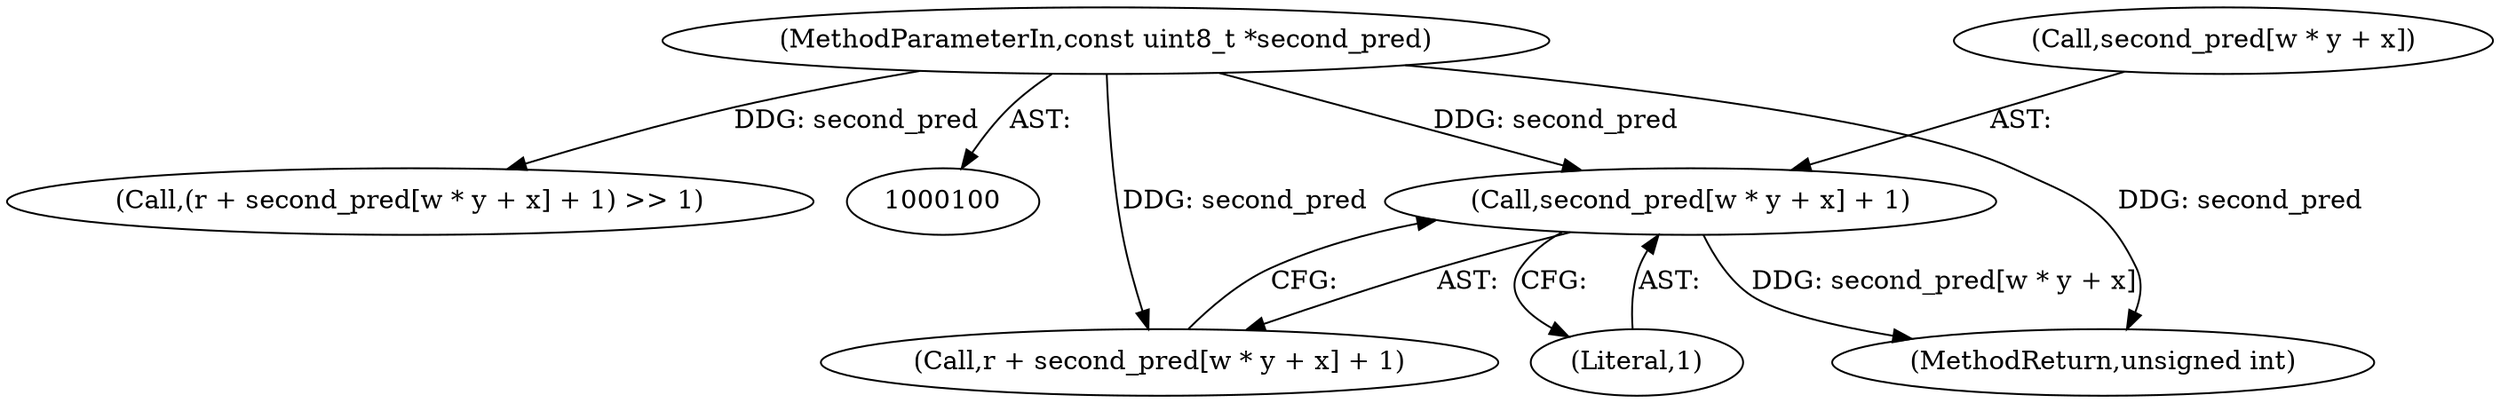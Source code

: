 digraph "1_Android_5a9753fca56f0eeb9f61e342b2fccffc364f9426_119@array" {
"1000265" [label="(Call,second_pred[w * y + x] + 1)"];
"1000103" [label="(MethodParameterIn,const uint8_t *second_pred)"];
"1000263" [label="(Call,r + second_pred[w * y + x] + 1)"];
"1000306" [label="(MethodReturn,unsigned int)"];
"1000266" [label="(Call,second_pred[w * y + x])"];
"1000265" [label="(Call,second_pred[w * y + x] + 1)"];
"1000103" [label="(MethodParameterIn,const uint8_t *second_pred)"];
"1000262" [label="(Call,(r + second_pred[w * y + x] + 1) >> 1)"];
"1000273" [label="(Literal,1)"];
"1000265" -> "1000263"  [label="AST: "];
"1000265" -> "1000273"  [label="CFG: "];
"1000266" -> "1000265"  [label="AST: "];
"1000273" -> "1000265"  [label="AST: "];
"1000263" -> "1000265"  [label="CFG: "];
"1000265" -> "1000306"  [label="DDG: second_pred[w * y + x]"];
"1000103" -> "1000265"  [label="DDG: second_pred"];
"1000103" -> "1000100"  [label="AST: "];
"1000103" -> "1000306"  [label="DDG: second_pred"];
"1000103" -> "1000262"  [label="DDG: second_pred"];
"1000103" -> "1000263"  [label="DDG: second_pred"];
}
